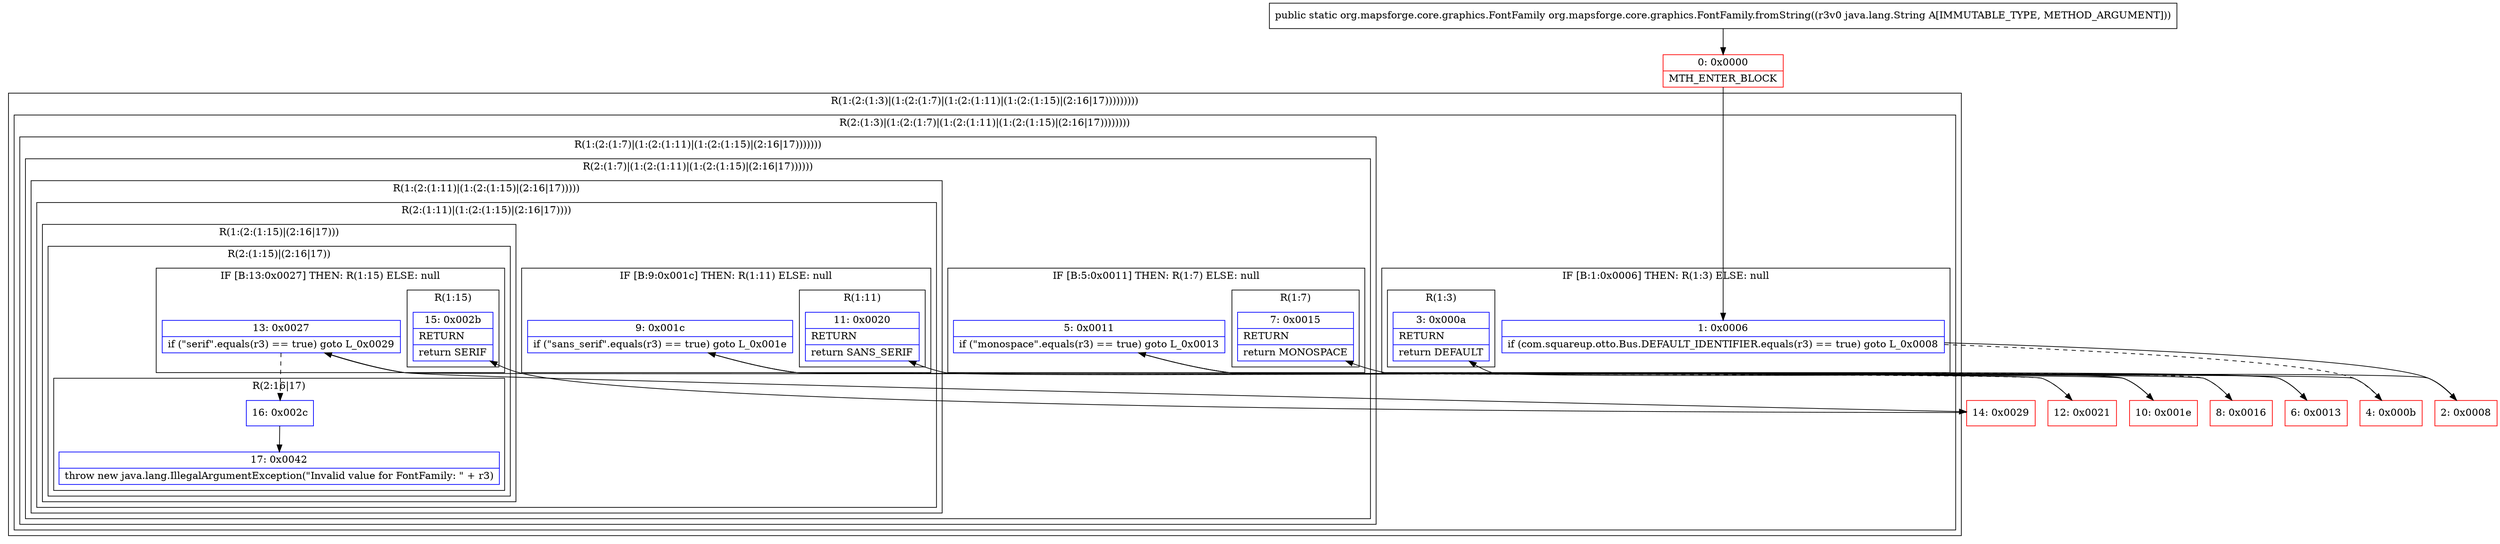 digraph "CFG fororg.mapsforge.core.graphics.FontFamily.fromString(Ljava\/lang\/String;)Lorg\/mapsforge\/core\/graphics\/FontFamily;" {
subgraph cluster_Region_1743116303 {
label = "R(1:(2:(1:3)|(1:(2:(1:7)|(1:(2:(1:11)|(1:(2:(1:15)|(2:16|17)))))))))";
node [shape=record,color=blue];
subgraph cluster_Region_1937953767 {
label = "R(2:(1:3)|(1:(2:(1:7)|(1:(2:(1:11)|(1:(2:(1:15)|(2:16|17))))))))";
node [shape=record,color=blue];
subgraph cluster_IfRegion_551798591 {
label = "IF [B:1:0x0006] THEN: R(1:3) ELSE: null";
node [shape=record,color=blue];
Node_1 [shape=record,label="{1\:\ 0x0006|if (com.squareup.otto.Bus.DEFAULT_IDENTIFIER.equals(r3) == true) goto L_0x0008\l}"];
subgraph cluster_Region_1243794346 {
label = "R(1:3)";
node [shape=record,color=blue];
Node_3 [shape=record,label="{3\:\ 0x000a|RETURN\l|return DEFAULT\l}"];
}
}
subgraph cluster_Region_55465793 {
label = "R(1:(2:(1:7)|(1:(2:(1:11)|(1:(2:(1:15)|(2:16|17)))))))";
node [shape=record,color=blue];
subgraph cluster_Region_1723248932 {
label = "R(2:(1:7)|(1:(2:(1:11)|(1:(2:(1:15)|(2:16|17))))))";
node [shape=record,color=blue];
subgraph cluster_IfRegion_1490180338 {
label = "IF [B:5:0x0011] THEN: R(1:7) ELSE: null";
node [shape=record,color=blue];
Node_5 [shape=record,label="{5\:\ 0x0011|if (\"monospace\".equals(r3) == true) goto L_0x0013\l}"];
subgraph cluster_Region_74557401 {
label = "R(1:7)";
node [shape=record,color=blue];
Node_7 [shape=record,label="{7\:\ 0x0015|RETURN\l|return MONOSPACE\l}"];
}
}
subgraph cluster_Region_1970539593 {
label = "R(1:(2:(1:11)|(1:(2:(1:15)|(2:16|17)))))";
node [shape=record,color=blue];
subgraph cluster_Region_647543890 {
label = "R(2:(1:11)|(1:(2:(1:15)|(2:16|17))))";
node [shape=record,color=blue];
subgraph cluster_IfRegion_1825007035 {
label = "IF [B:9:0x001c] THEN: R(1:11) ELSE: null";
node [shape=record,color=blue];
Node_9 [shape=record,label="{9\:\ 0x001c|if (\"sans_serif\".equals(r3) == true) goto L_0x001e\l}"];
subgraph cluster_Region_1694582933 {
label = "R(1:11)";
node [shape=record,color=blue];
Node_11 [shape=record,label="{11\:\ 0x0020|RETURN\l|return SANS_SERIF\l}"];
}
}
subgraph cluster_Region_809633336 {
label = "R(1:(2:(1:15)|(2:16|17)))";
node [shape=record,color=blue];
subgraph cluster_Region_1406879310 {
label = "R(2:(1:15)|(2:16|17))";
node [shape=record,color=blue];
subgraph cluster_IfRegion_73800499 {
label = "IF [B:13:0x0027] THEN: R(1:15) ELSE: null";
node [shape=record,color=blue];
Node_13 [shape=record,label="{13\:\ 0x0027|if (\"serif\".equals(r3) == true) goto L_0x0029\l}"];
subgraph cluster_Region_1808580298 {
label = "R(1:15)";
node [shape=record,color=blue];
Node_15 [shape=record,label="{15\:\ 0x002b|RETURN\l|return SERIF\l}"];
}
}
subgraph cluster_Region_1260328525 {
label = "R(2:16|17)";
node [shape=record,color=blue];
Node_16 [shape=record,label="{16\:\ 0x002c}"];
Node_17 [shape=record,label="{17\:\ 0x0042|throw new java.lang.IllegalArgumentException(\"Invalid value for FontFamily: \" + r3)\l}"];
}
}
}
}
}
}
}
}
}
Node_0 [shape=record,color=red,label="{0\:\ 0x0000|MTH_ENTER_BLOCK\l}"];
Node_2 [shape=record,color=red,label="{2\:\ 0x0008}"];
Node_4 [shape=record,color=red,label="{4\:\ 0x000b}"];
Node_6 [shape=record,color=red,label="{6\:\ 0x0013}"];
Node_8 [shape=record,color=red,label="{8\:\ 0x0016}"];
Node_10 [shape=record,color=red,label="{10\:\ 0x001e}"];
Node_12 [shape=record,color=red,label="{12\:\ 0x0021}"];
Node_14 [shape=record,color=red,label="{14\:\ 0x0029}"];
MethodNode[shape=record,label="{public static org.mapsforge.core.graphics.FontFamily org.mapsforge.core.graphics.FontFamily.fromString((r3v0 java.lang.String A[IMMUTABLE_TYPE, METHOD_ARGUMENT])) }"];
MethodNode -> Node_0;
Node_1 -> Node_2;
Node_1 -> Node_4[style=dashed];
Node_5 -> Node_6;
Node_5 -> Node_8[style=dashed];
Node_9 -> Node_10;
Node_9 -> Node_12[style=dashed];
Node_13 -> Node_14;
Node_13 -> Node_16[style=dashed];
Node_16 -> Node_17;
Node_0 -> Node_1;
Node_2 -> Node_3;
Node_4 -> Node_5;
Node_6 -> Node_7;
Node_8 -> Node_9;
Node_10 -> Node_11;
Node_12 -> Node_13;
Node_14 -> Node_15;
}

